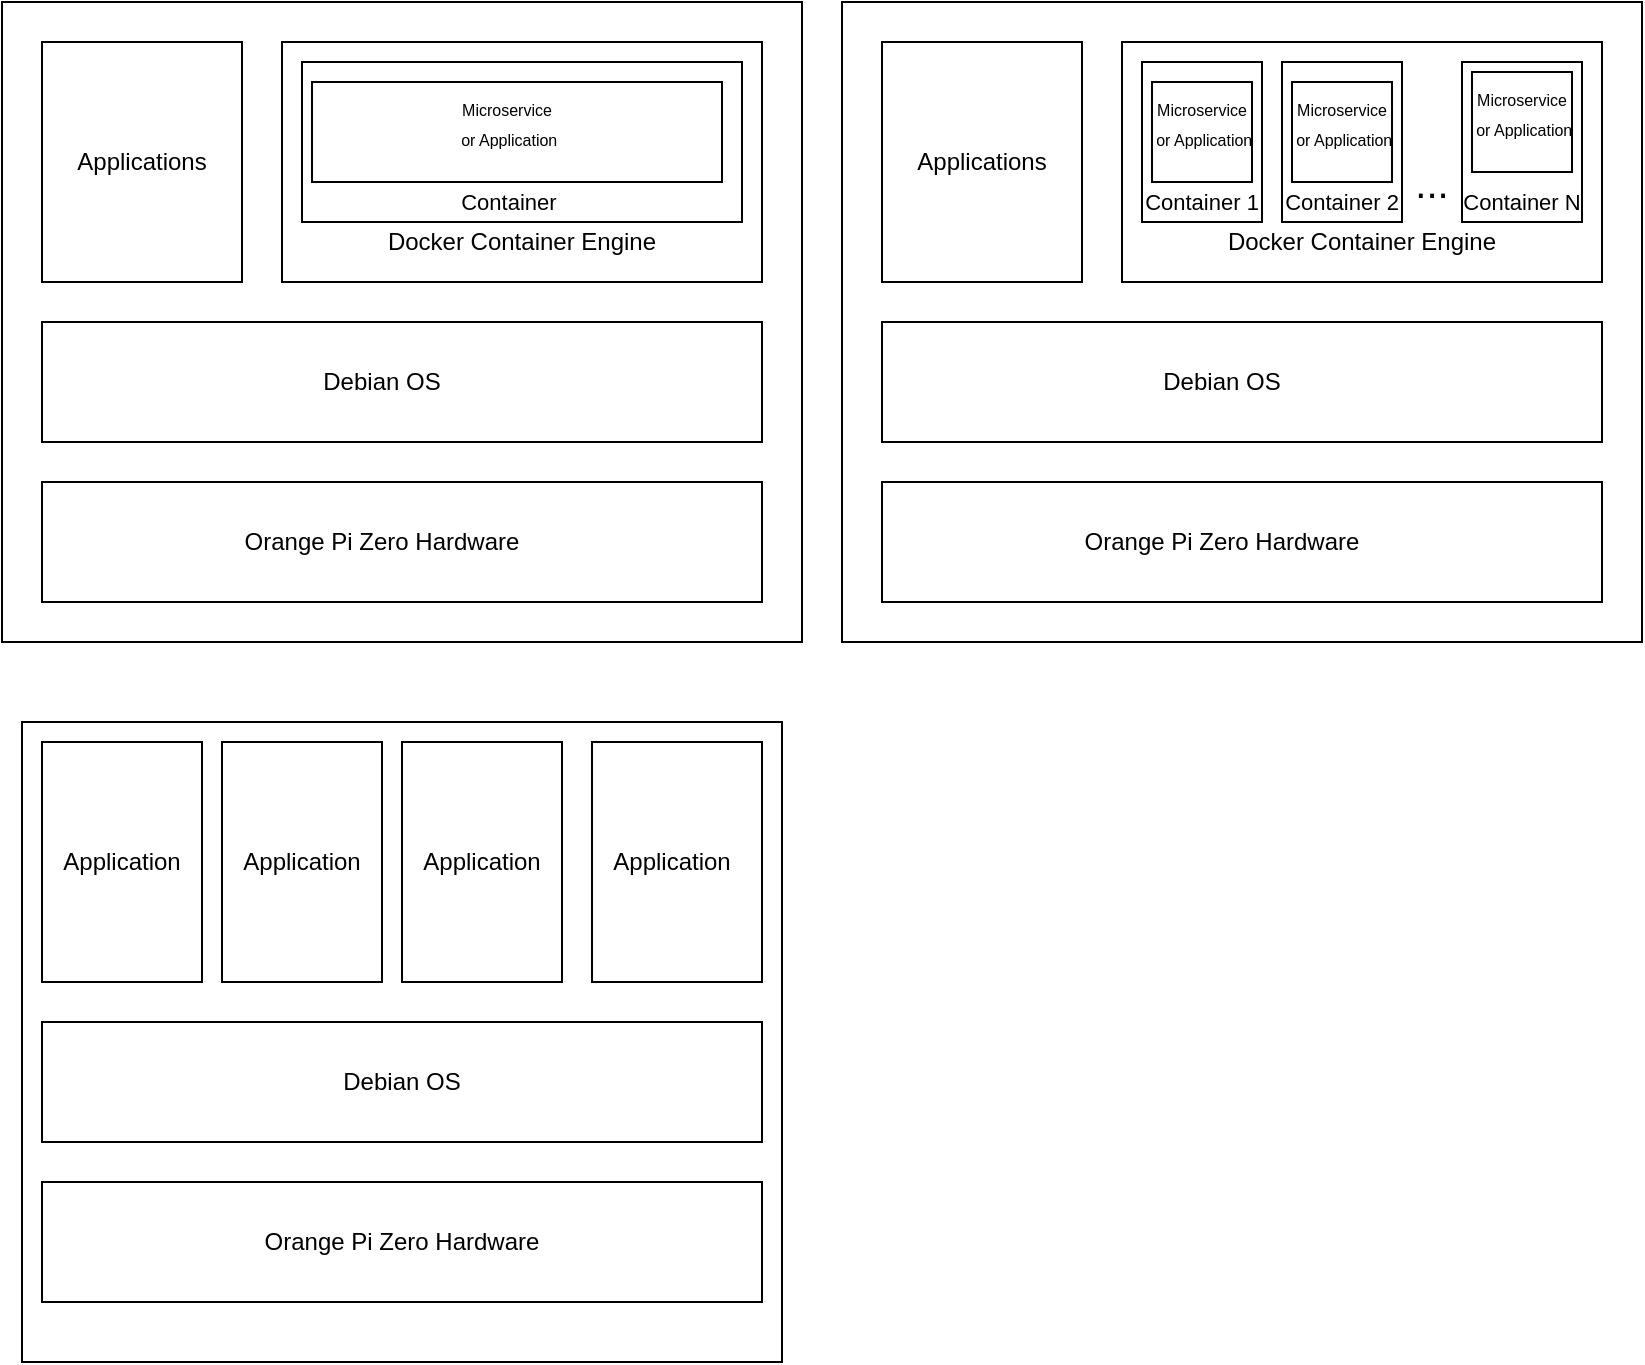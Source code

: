 <mxfile version="13.0.3" type="device"><diagram id="ZOlwz_TuUmEBfEM-I_dM" name="Sayfa -1"><mxGraphModel dx="1086" dy="806" grid="1" gridSize="10" guides="1" tooltips="1" connect="1" arrows="1" fold="1" page="1" pageScale="1" pageWidth="827" pageHeight="1169" math="0" shadow="0"><root><mxCell id="0"/><mxCell id="1" parent="0"/><mxCell id="ONmL4pVMHDxf-PHdLhtH-43" value="" style="rounded=0;whiteSpace=wrap;html=1;" parent="1" vertex="1"><mxGeometry x="20" y="40" width="400" height="320" as="geometry"/></mxCell><mxCell id="ONmL4pVMHDxf-PHdLhtH-44" value="" style="rounded=0;whiteSpace=wrap;html=1;" parent="1" vertex="1"><mxGeometry x="40" y="280" width="360" height="60" as="geometry"/></mxCell><mxCell id="ONmL4pVMHDxf-PHdLhtH-45" value="Orange Pi Zero Hardware" style="text;html=1;strokeColor=none;fillColor=none;align=center;verticalAlign=middle;whiteSpace=wrap;rounded=0;" parent="1" vertex="1"><mxGeometry x="100" y="300" width="220" height="20" as="geometry"/></mxCell><mxCell id="ONmL4pVMHDxf-PHdLhtH-46" value="" style="rounded=0;whiteSpace=wrap;html=1;" parent="1" vertex="1"><mxGeometry x="40" y="200" width="360" height="60" as="geometry"/></mxCell><mxCell id="ONmL4pVMHDxf-PHdLhtH-47" value="Debian OS" style="text;html=1;strokeColor=none;fillColor=none;align=center;verticalAlign=middle;whiteSpace=wrap;rounded=0;" parent="1" vertex="1"><mxGeometry x="110" y="220" width="200" height="20" as="geometry"/></mxCell><mxCell id="ONmL4pVMHDxf-PHdLhtH-48" value="" style="rounded=0;whiteSpace=wrap;html=1;" parent="1" vertex="1"><mxGeometry x="40" y="60" width="100" height="120" as="geometry"/></mxCell><mxCell id="ONmL4pVMHDxf-PHdLhtH-49" value="" style="rounded=0;whiteSpace=wrap;html=1;" parent="1" vertex="1"><mxGeometry x="160" y="60" width="240" height="120" as="geometry"/></mxCell><mxCell id="ONmL4pVMHDxf-PHdLhtH-50" value="Applications" style="text;html=1;strokeColor=none;fillColor=none;align=center;verticalAlign=middle;whiteSpace=wrap;rounded=0;" parent="1" vertex="1"><mxGeometry x="50" y="110" width="80" height="20" as="geometry"/></mxCell><mxCell id="ONmL4pVMHDxf-PHdLhtH-51" value="Docker Container Engine" style="text;html=1;strokeColor=none;fillColor=none;align=center;verticalAlign=middle;whiteSpace=wrap;rounded=0;" parent="1" vertex="1"><mxGeometry x="180" y="150" width="200" height="20" as="geometry"/></mxCell><mxCell id="ONmL4pVMHDxf-PHdLhtH-53" value="" style="rounded=0;whiteSpace=wrap;html=1;" parent="1" vertex="1"><mxGeometry x="170" y="70" width="220" height="80" as="geometry"/></mxCell><mxCell id="ONmL4pVMHDxf-PHdLhtH-55" value="&lt;font style=&quot;font-size: 11px&quot;&gt;Container&amp;nbsp;&lt;/font&gt;" style="text;html=1;strokeColor=none;fillColor=none;align=center;verticalAlign=middle;whiteSpace=wrap;rounded=0;" parent="1" vertex="1"><mxGeometry x="240" y="140" width="70" as="geometry"/></mxCell><mxCell id="ONmL4pVMHDxf-PHdLhtH-59" value="" style="rounded=0;whiteSpace=wrap;html=1;" parent="1" vertex="1"><mxGeometry x="175" y="80" width="205" height="50" as="geometry"/></mxCell><mxCell id="ONmL4pVMHDxf-PHdLhtH-60" value="&lt;font style=&quot;font-size: 8px&quot;&gt;Microservice&lt;br&gt;&amp;nbsp;or Application&lt;/font&gt;" style="text;html=1;strokeColor=none;fillColor=none;align=center;verticalAlign=middle;whiteSpace=wrap;rounded=0;" parent="1" vertex="1"><mxGeometry x="165" y="80" width="215" height="40" as="geometry"/></mxCell><mxCell id="ONmL4pVMHDxf-PHdLhtH-66" value="" style="rounded=0;whiteSpace=wrap;html=1;" parent="1" vertex="1"><mxGeometry x="30" y="400" width="380" height="320" as="geometry"/></mxCell><mxCell id="ONmL4pVMHDxf-PHdLhtH-68" value="" style="rounded=0;whiteSpace=wrap;html=1;" parent="1" vertex="1"><mxGeometry x="40" y="630" width="360" height="60" as="geometry"/></mxCell><mxCell id="ONmL4pVMHDxf-PHdLhtH-69" value="" style="rounded=0;whiteSpace=wrap;html=1;" parent="1" vertex="1"><mxGeometry x="40" y="550" width="360" height="60" as="geometry"/></mxCell><mxCell id="ONmL4pVMHDxf-PHdLhtH-70" value="" style="rounded=0;whiteSpace=wrap;html=1;" parent="1" vertex="1"><mxGeometry x="40" y="410" width="80" height="120" as="geometry"/></mxCell><mxCell id="ONmL4pVMHDxf-PHdLhtH-72" value="Application" style="text;html=1;strokeColor=none;fillColor=none;align=center;verticalAlign=middle;whiteSpace=wrap;rounded=0;" parent="1" vertex="1"><mxGeometry x="40" y="460" width="80" height="20" as="geometry"/></mxCell><mxCell id="ONmL4pVMHDxf-PHdLhtH-78" value="Orange Pi Zero Hardware" style="text;html=1;strokeColor=none;fillColor=none;align=center;verticalAlign=middle;whiteSpace=wrap;rounded=0;" parent="1" vertex="1"><mxGeometry x="110" y="650" width="220" height="20" as="geometry"/></mxCell><mxCell id="ONmL4pVMHDxf-PHdLhtH-79" value="Debian OS" style="text;html=1;strokeColor=none;fillColor=none;align=center;verticalAlign=middle;whiteSpace=wrap;rounded=0;" parent="1" vertex="1"><mxGeometry x="120" y="570" width="200" height="20" as="geometry"/></mxCell><mxCell id="ONmL4pVMHDxf-PHdLhtH-80" value="" style="rounded=0;whiteSpace=wrap;html=1;" parent="1" vertex="1"><mxGeometry x="130" y="410" width="80" height="120" as="geometry"/></mxCell><mxCell id="ONmL4pVMHDxf-PHdLhtH-81" value="Application" style="text;html=1;strokeColor=none;fillColor=none;align=center;verticalAlign=middle;whiteSpace=wrap;rounded=0;" parent="1" vertex="1"><mxGeometry x="130" y="460" width="80" height="20" as="geometry"/></mxCell><mxCell id="ONmL4pVMHDxf-PHdLhtH-82" value="" style="rounded=0;whiteSpace=wrap;html=1;" parent="1" vertex="1"><mxGeometry x="220" y="410" width="80" height="120" as="geometry"/></mxCell><mxCell id="ONmL4pVMHDxf-PHdLhtH-83" value="Application" style="text;html=1;strokeColor=none;fillColor=none;align=center;verticalAlign=middle;whiteSpace=wrap;rounded=0;" parent="1" vertex="1"><mxGeometry x="220" y="460" width="80" height="20" as="geometry"/></mxCell><mxCell id="ONmL4pVMHDxf-PHdLhtH-85" value="" style="rounded=0;whiteSpace=wrap;html=1;" parent="1" vertex="1"><mxGeometry x="315" y="410" width="85" height="120" as="geometry"/></mxCell><mxCell id="ONmL4pVMHDxf-PHdLhtH-86" value="Application" style="text;html=1;strokeColor=none;fillColor=none;align=center;verticalAlign=middle;whiteSpace=wrap;rounded=0;" parent="1" vertex="1"><mxGeometry x="315" y="460" width="80" height="20" as="geometry"/></mxCell><mxCell id="ONmL4pVMHDxf-PHdLhtH-88" value="" style="rounded=0;whiteSpace=wrap;html=1;" parent="1" vertex="1"><mxGeometry x="440" y="40" width="400" height="320" as="geometry"/></mxCell><mxCell id="ONmL4pVMHDxf-PHdLhtH-89" value="" style="rounded=0;whiteSpace=wrap;html=1;" parent="1" vertex="1"><mxGeometry x="460" y="280" width="360" height="60" as="geometry"/></mxCell><mxCell id="ONmL4pVMHDxf-PHdLhtH-90" value="Orange Pi Zero Hardware" style="text;html=1;strokeColor=none;fillColor=none;align=center;verticalAlign=middle;whiteSpace=wrap;rounded=0;" parent="1" vertex="1"><mxGeometry x="520" y="300" width="220" height="20" as="geometry"/></mxCell><mxCell id="ONmL4pVMHDxf-PHdLhtH-91" value="" style="rounded=0;whiteSpace=wrap;html=1;" parent="1" vertex="1"><mxGeometry x="460" y="200" width="360" height="60" as="geometry"/></mxCell><mxCell id="ONmL4pVMHDxf-PHdLhtH-92" value="Debian OS" style="text;html=1;strokeColor=none;fillColor=none;align=center;verticalAlign=middle;whiteSpace=wrap;rounded=0;" parent="1" vertex="1"><mxGeometry x="530" y="220" width="200" height="20" as="geometry"/></mxCell><mxCell id="ONmL4pVMHDxf-PHdLhtH-93" value="" style="rounded=0;whiteSpace=wrap;html=1;" parent="1" vertex="1"><mxGeometry x="460" y="60" width="100" height="120" as="geometry"/></mxCell><mxCell id="ONmL4pVMHDxf-PHdLhtH-94" value="" style="rounded=0;whiteSpace=wrap;html=1;" parent="1" vertex="1"><mxGeometry x="580" y="60" width="240" height="120" as="geometry"/></mxCell><mxCell id="ONmL4pVMHDxf-PHdLhtH-95" value="Applications" style="text;html=1;strokeColor=none;fillColor=none;align=center;verticalAlign=middle;whiteSpace=wrap;rounded=0;" parent="1" vertex="1"><mxGeometry x="470" y="110" width="80" height="20" as="geometry"/></mxCell><mxCell id="ONmL4pVMHDxf-PHdLhtH-96" value="Docker Container Engine" style="text;html=1;strokeColor=none;fillColor=none;align=center;verticalAlign=middle;whiteSpace=wrap;rounded=0;" parent="1" vertex="1"><mxGeometry x="600" y="150" width="200" height="20" as="geometry"/></mxCell><mxCell id="ONmL4pVMHDxf-PHdLhtH-97" value="" style="rounded=0;whiteSpace=wrap;html=1;" parent="1" vertex="1"><mxGeometry x="750" y="70" width="60" height="80" as="geometry"/></mxCell><mxCell id="ONmL4pVMHDxf-PHdLhtH-98" value="" style="rounded=0;whiteSpace=wrap;html=1;" parent="1" vertex="1"><mxGeometry x="590" y="70" width="60" height="80" as="geometry"/></mxCell><mxCell id="ONmL4pVMHDxf-PHdLhtH-99" value="" style="rounded=0;whiteSpace=wrap;html=1;" parent="1" vertex="1"><mxGeometry x="660" y="70" width="60" height="80" as="geometry"/></mxCell><mxCell id="ONmL4pVMHDxf-PHdLhtH-100" value="&lt;font style=&quot;font-size: 11px&quot;&gt;Container 1&lt;/font&gt;" style="text;html=1;strokeColor=none;fillColor=none;align=center;verticalAlign=middle;whiteSpace=wrap;rounded=0;" parent="1" vertex="1"><mxGeometry x="585" y="140" width="70" as="geometry"/></mxCell><mxCell id="ONmL4pVMHDxf-PHdLhtH-101" value="&lt;font style=&quot;font-size: 11px&quot;&gt;Container 2&lt;/font&gt;" style="text;html=1;strokeColor=none;fillColor=none;align=center;verticalAlign=middle;whiteSpace=wrap;rounded=0;" parent="1" vertex="1"><mxGeometry x="655" y="140" width="70" as="geometry"/></mxCell><mxCell id="ONmL4pVMHDxf-PHdLhtH-102" value="&lt;font style=&quot;font-size: 11px&quot;&gt;Container N&lt;/font&gt;" style="text;html=1;strokeColor=none;fillColor=none;align=center;verticalAlign=middle;whiteSpace=wrap;rounded=0;" parent="1" vertex="1"><mxGeometry x="745" y="140" width="70" as="geometry"/></mxCell><mxCell id="ONmL4pVMHDxf-PHdLhtH-103" value="&lt;font style=&quot;font-size: 20px&quot;&gt;...&lt;/font&gt;" style="text;html=1;strokeColor=none;fillColor=none;align=center;verticalAlign=middle;whiteSpace=wrap;rounded=0;" parent="1" vertex="1"><mxGeometry x="710" y="120" width="50" height="20" as="geometry"/></mxCell><mxCell id="ONmL4pVMHDxf-PHdLhtH-104" value="" style="rounded=0;whiteSpace=wrap;html=1;" parent="1" vertex="1"><mxGeometry x="595" y="80" width="50" height="50" as="geometry"/></mxCell><mxCell id="ONmL4pVMHDxf-PHdLhtH-105" value="&lt;font style=&quot;font-size: 8px&quot;&gt;Microservice&lt;br&gt;&amp;nbsp;or Application&lt;/font&gt;" style="text;html=1;strokeColor=none;fillColor=none;align=center;verticalAlign=middle;whiteSpace=wrap;rounded=0;" parent="1" vertex="1"><mxGeometry x="585" y="80" width="70" height="40" as="geometry"/></mxCell><mxCell id="ONmL4pVMHDxf-PHdLhtH-106" value="" style="rounded=0;whiteSpace=wrap;html=1;" parent="1" vertex="1"><mxGeometry x="665" y="80" width="50" height="50" as="geometry"/></mxCell><mxCell id="ONmL4pVMHDxf-PHdLhtH-107" value="&lt;font style=&quot;font-size: 8px&quot;&gt;Microservice&lt;br&gt;&amp;nbsp;or Application&lt;/font&gt;" style="text;html=1;strokeColor=none;fillColor=none;align=center;verticalAlign=middle;whiteSpace=wrap;rounded=0;" parent="1" vertex="1"><mxGeometry x="655" y="80" width="70" height="40" as="geometry"/></mxCell><mxCell id="ONmL4pVMHDxf-PHdLhtH-108" value="" style="rounded=0;whiteSpace=wrap;html=1;" parent="1" vertex="1"><mxGeometry x="755" y="75" width="50" height="50" as="geometry"/></mxCell><mxCell id="ONmL4pVMHDxf-PHdLhtH-109" value="&lt;font style=&quot;font-size: 8px&quot;&gt;Microservice&lt;br&gt;&amp;nbsp;or Application&lt;/font&gt;" style="text;html=1;strokeColor=none;fillColor=none;align=center;verticalAlign=middle;whiteSpace=wrap;rounded=0;" parent="1" vertex="1"><mxGeometry x="745" y="75" width="70" height="40" as="geometry"/></mxCell></root></mxGraphModel></diagram></mxfile>